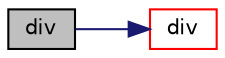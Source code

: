 digraph "div"
{
  bgcolor="transparent";
  edge [fontname="Helvetica",fontsize="10",labelfontname="Helvetica",labelfontsize="10"];
  node [fontname="Helvetica",fontsize="10",shape=record];
  rankdir="LR";
  Node12015 [label="div",height=0.2,width=0.4,color="black", fillcolor="grey75", style="filled", fontcolor="black"];
  Node12015 -> Node12016 [color="midnightblue",fontsize="10",style="solid",fontname="Helvetica"];
  Node12016 [label="div",height=0.2,width=0.4,color="red",URL="$a21861.html#a585533948ad80abfe589d920c641f251"];
}
